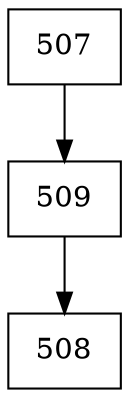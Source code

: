 digraph G {
  node [shape=record];
  node0 [label="{507}"];
  node0 -> node1;
  node1 [label="{509}"];
  node1 -> node2;
  node2 [label="{508}"];
}
